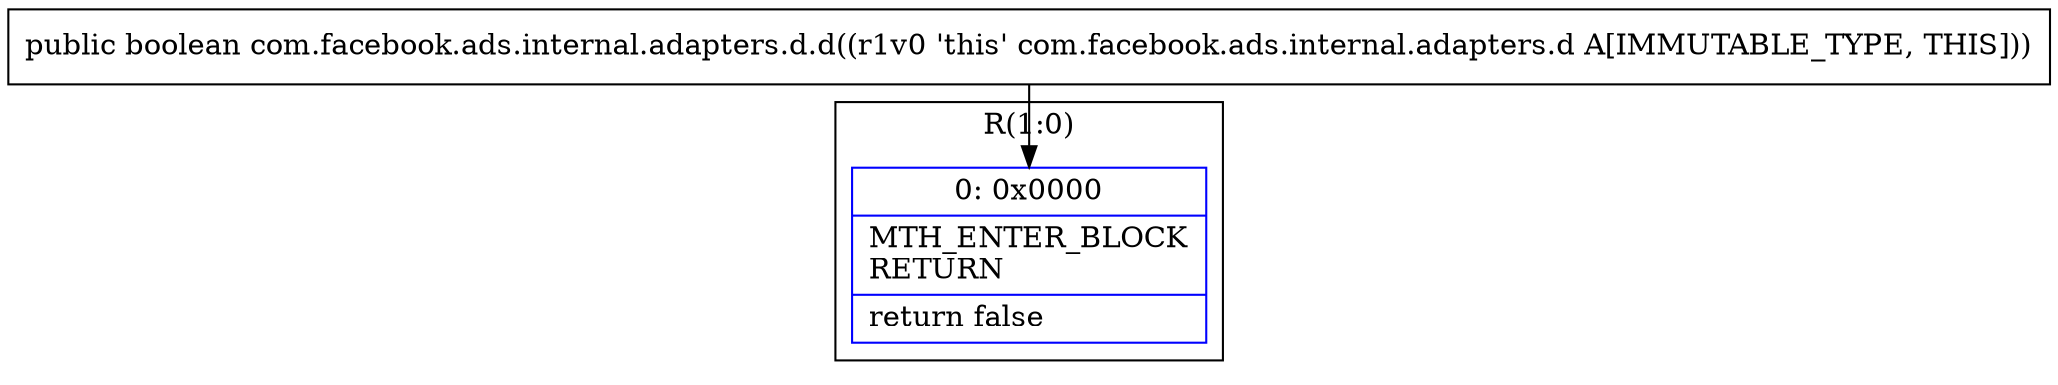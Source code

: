 digraph "CFG forcom.facebook.ads.internal.adapters.d.d()Z" {
subgraph cluster_Region_1193540861 {
label = "R(1:0)";
node [shape=record,color=blue];
Node_0 [shape=record,label="{0\:\ 0x0000|MTH_ENTER_BLOCK\lRETURN\l|return false\l}"];
}
MethodNode[shape=record,label="{public boolean com.facebook.ads.internal.adapters.d.d((r1v0 'this' com.facebook.ads.internal.adapters.d A[IMMUTABLE_TYPE, THIS])) }"];
MethodNode -> Node_0;
}

